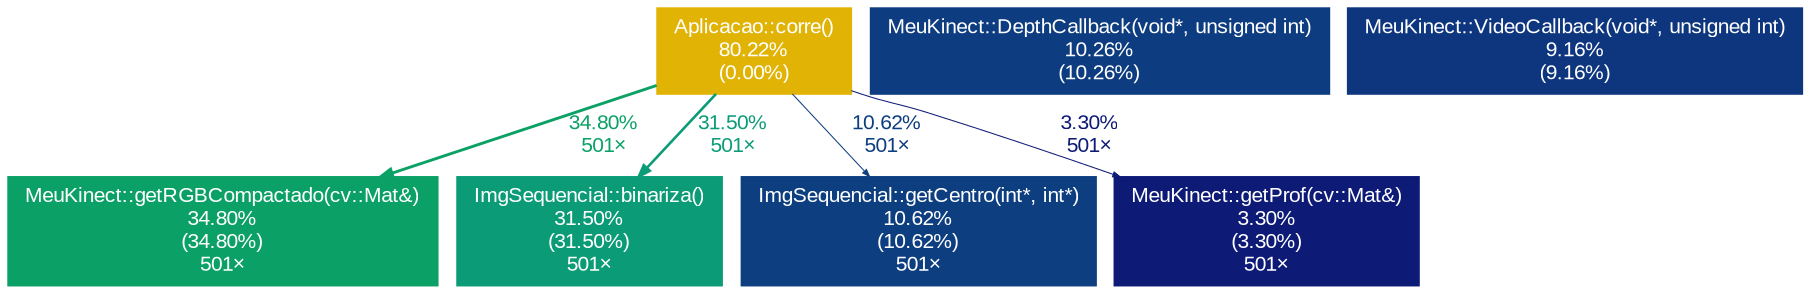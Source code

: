 digraph {
	graph [fontname=Arial, nodesep=0.125, ranksep=0.25];
	node [fontcolor=white, fontname=Arial, height=0, shape=box, style=filled, width=0];
	edge [fontname=Arial];
	1 [color="#e1b305", fontcolor="#ffffff", fontsize="10.00", label="Aplicacao::corre()\n80.22%\n(0.00%)"];
	1 -> 2 [arrowsize="0.59", color="#0ba166", fontcolor="#0ba166", fontsize="10.00", label="34.80%\n501×", labeldistance="1.39", penwidth="1.39"];
	1 -> 3 [arrowsize="0.56", color="#0b9c77", fontcolor="#0b9c77", fontsize="10.00", label="31.50%\n501×", labeldistance="1.26", penwidth="1.26"];
	1 -> 4 [arrowsize="0.35", color="#0d3e80", fontcolor="#0d3e80", fontsize="10.00", label="10.62%\n501×", labeldistance="0.50", penwidth="0.50"];
	1 -> 7 [arrowsize="0.35", color="#0d1b77", fontcolor="#0d1b77", fontsize="10.00", label="3.30%\n501×", labeldistance="0.50", penwidth="0.50"];
	2 [color="#0ba166", fontcolor="#ffffff", fontsize="10.00", label="MeuKinect::getRGBCompactado(cv::Mat&)\n34.80%\n(34.80%)\n501×"];
	3 [color="#0b9c77", fontcolor="#ffffff", fontsize="10.00", label="ImgSequencial::binariza()\n31.50%\n(31.50%)\n501×"];
	4 [color="#0d3e80", fontcolor="#ffffff", fontsize="10.00", label="ImgSequencial::getCentro(int*, int*)\n10.62%\n(10.62%)\n501×"];
	5 [color="#0d3c80", fontcolor="#ffffff", fontsize="10.00", label="MeuKinect::DepthCallback(void*, unsigned int)\n10.26%\n(10.26%)"];
	6 [color="#0d367f", fontcolor="#ffffff", fontsize="10.00", label="MeuKinect::VideoCallback(void*, unsigned int)\n9.16%\n(9.16%)"];
	7 [color="#0d1b77", fontcolor="#ffffff", fontsize="10.00", label="MeuKinect::getProf(cv::Mat&)\n3.30%\n(3.30%)\n501×"];
}
